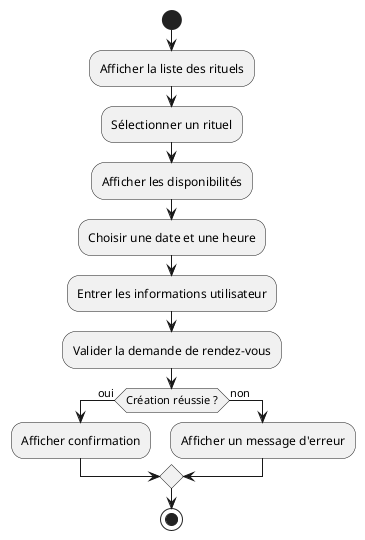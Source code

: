 @startuml
start
:Afficher la liste des rituels;
:Sélectionner un rituel;
:Afficher les disponibilités;
:Choisir une date et une heure;
:Entrer les informations utilisateur;
:Valider la demande de rendez-vous;
if (Création réussie ?) then (oui)
  :Afficher confirmation;
else (non)
  :Afficher un message d'erreur;
endif
stop
@enduml
